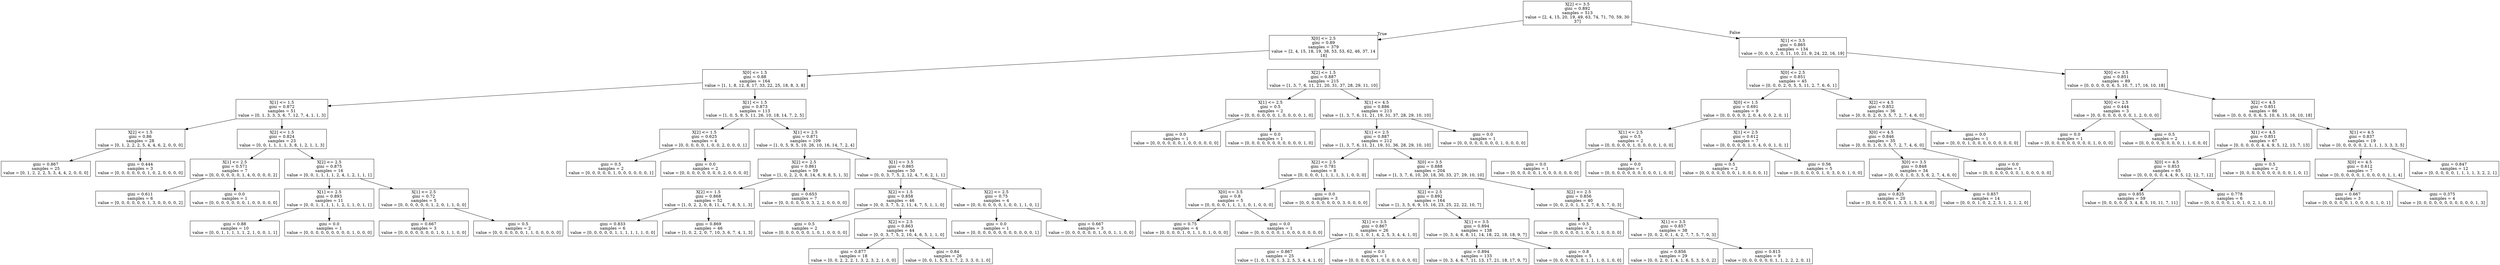 digraph Tree {
node [shape=box] ;
0 [label="X[2] <= 3.5\ngini = 0.892\nsamples = 513\nvalue = [2, 4, 15, 20, 19, 49, 63, 74, 71, 70, 59, 30\n37]"] ;
1 [label="X[0] <= 2.5\ngini = 0.89\nsamples = 379\nvalue = [2, 4, 15, 18, 19, 38, 53, 53, 62, 46, 37, 14\n18]"] ;
0 -> 1 [labeldistance=2.5, labelangle=45, headlabel="True"] ;
2 [label="X[0] <= 1.5\ngini = 0.88\nsamples = 164\nvalue = [1, 1, 8, 12, 8, 17, 33, 22, 25, 18, 8, 3, 8]"] ;
1 -> 2 ;
3 [label="X[1] <= 1.5\ngini = 0.872\nsamples = 51\nvalue = [0, 1, 3, 3, 3, 6, 7, 12, 7, 4, 1, 1, 3]"] ;
2 -> 3 ;
4 [label="X[2] <= 1.5\ngini = 0.86\nsamples = 28\nvalue = [0, 1, 2, 2, 2, 5, 4, 4, 6, 2, 0, 0, 0]"] ;
3 -> 4 ;
5 [label="gini = 0.867\nsamples = 25\nvalue = [0, 1, 2, 2, 2, 5, 3, 4, 4, 2, 0, 0, 0]"] ;
4 -> 5 ;
6 [label="gini = 0.444\nsamples = 3\nvalue = [0, 0, 0, 0, 0, 0, 1, 0, 2, 0, 0, 0, 0]"] ;
4 -> 6 ;
7 [label="X[2] <= 1.5\ngini = 0.824\nsamples = 23\nvalue = [0, 0, 1, 1, 1, 1, 3, 8, 1, 2, 1, 1, 3]"] ;
3 -> 7 ;
8 [label="X[1] <= 2.5\ngini = 0.571\nsamples = 7\nvalue = [0, 0, 0, 0, 0, 0, 1, 4, 0, 0, 0, 0, 2]"] ;
7 -> 8 ;
9 [label="gini = 0.611\nsamples = 6\nvalue = [0, 0, 0, 0, 0, 0, 1, 3, 0, 0, 0, 0, 2]"] ;
8 -> 9 ;
10 [label="gini = 0.0\nsamples = 1\nvalue = [0, 0, 0, 0, 0, 0, 0, 1, 0, 0, 0, 0, 0]"] ;
8 -> 10 ;
11 [label="X[2] <= 2.5\ngini = 0.875\nsamples = 16\nvalue = [0, 0, 1, 1, 1, 1, 2, 4, 1, 2, 1, 1, 1]"] ;
7 -> 11 ;
12 [label="X[1] <= 2.5\ngini = 0.893\nsamples = 11\nvalue = [0, 0, 1, 1, 1, 1, 1, 2, 1, 1, 0, 1, 1]"] ;
11 -> 12 ;
13 [label="gini = 0.88\nsamples = 10\nvalue = [0, 0, 1, 1, 1, 1, 1, 2, 1, 0, 0, 1, 1]"] ;
12 -> 13 ;
14 [label="gini = 0.0\nsamples = 1\nvalue = [0, 0, 0, 0, 0, 0, 0, 0, 0, 1, 0, 0, 0]"] ;
12 -> 14 ;
15 [label="X[1] <= 2.5\ngini = 0.72\nsamples = 5\nvalue = [0, 0, 0, 0, 0, 0, 1, 2, 0, 1, 1, 0, 0]"] ;
11 -> 15 ;
16 [label="gini = 0.667\nsamples = 3\nvalue = [0, 0, 0, 0, 0, 0, 0, 1, 0, 1, 1, 0, 0]"] ;
15 -> 16 ;
17 [label="gini = 0.5\nsamples = 2\nvalue = [0, 0, 0, 0, 0, 0, 1, 1, 0, 0, 0, 0, 0]"] ;
15 -> 17 ;
18 [label="X[1] <= 1.5\ngini = 0.873\nsamples = 113\nvalue = [1, 0, 5, 9, 5, 11, 26, 10, 18, 14, 7, 2, 5]"] ;
2 -> 18 ;
19 [label="X[2] <= 1.5\ngini = 0.625\nsamples = 4\nvalue = [0, 0, 0, 0, 0, 1, 0, 0, 2, 0, 0, 0, 1]"] ;
18 -> 19 ;
20 [label="gini = 0.5\nsamples = 2\nvalue = [0, 0, 0, 0, 0, 1, 0, 0, 0, 0, 0, 0, 1]"] ;
19 -> 20 ;
21 [label="gini = 0.0\nsamples = 2\nvalue = [0, 0, 0, 0, 0, 0, 0, 0, 2, 0, 0, 0, 0]"] ;
19 -> 21 ;
22 [label="X[1] <= 2.5\ngini = 0.871\nsamples = 109\nvalue = [1, 0, 5, 9, 5, 10, 26, 10, 16, 14, 7, 2, 4]"] ;
18 -> 22 ;
23 [label="X[2] <= 2.5\ngini = 0.861\nsamples = 59\nvalue = [1, 0, 2, 2, 0, 8, 14, 6, 9, 8, 5, 1, 3]"] ;
22 -> 23 ;
24 [label="X[2] <= 1.5\ngini = 0.868\nsamples = 52\nvalue = [1, 0, 2, 2, 0, 8, 11, 4, 7, 8, 5, 1, 3]"] ;
23 -> 24 ;
25 [label="gini = 0.833\nsamples = 6\nvalue = [0, 0, 0, 0, 0, 1, 1, 1, 1, 1, 1, 0, 0]"] ;
24 -> 25 ;
26 [label="gini = 0.869\nsamples = 46\nvalue = [1, 0, 2, 2, 0, 7, 10, 3, 6, 7, 4, 1, 3]"] ;
24 -> 26 ;
27 [label="gini = 0.653\nsamples = 7\nvalue = [0, 0, 0, 0, 0, 0, 3, 2, 2, 0, 0, 0, 0]"] ;
23 -> 27 ;
28 [label="X[1] <= 3.5\ngini = 0.865\nsamples = 50\nvalue = [0, 0, 3, 7, 5, 2, 12, 4, 7, 6, 2, 1, 1]"] ;
22 -> 28 ;
29 [label="X[2] <= 1.5\ngini = 0.858\nsamples = 46\nvalue = [0, 0, 3, 7, 5, 2, 11, 4, 7, 5, 1, 1, 0]"] ;
28 -> 29 ;
30 [label="gini = 0.5\nsamples = 2\nvalue = [0, 0, 0, 0, 0, 0, 1, 0, 1, 0, 0, 0, 0]"] ;
29 -> 30 ;
31 [label="X[2] <= 2.5\ngini = 0.863\nsamples = 44\nvalue = [0, 0, 3, 7, 5, 2, 10, 4, 6, 5, 1, 1, 0]"] ;
29 -> 31 ;
32 [label="gini = 0.877\nsamples = 18\nvalue = [0, 0, 2, 2, 2, 1, 3, 2, 3, 2, 1, 0, 0]"] ;
31 -> 32 ;
33 [label="gini = 0.84\nsamples = 26\nvalue = [0, 0, 1, 5, 3, 1, 7, 2, 3, 3, 0, 1, 0]"] ;
31 -> 33 ;
34 [label="X[2] <= 2.5\ngini = 0.75\nsamples = 4\nvalue = [0, 0, 0, 0, 0, 0, 1, 0, 0, 1, 1, 0, 1]"] ;
28 -> 34 ;
35 [label="gini = 0.0\nsamples = 1\nvalue = [0, 0, 0, 0, 0, 0, 0, 0, 0, 0, 0, 0, 1]"] ;
34 -> 35 ;
36 [label="gini = 0.667\nsamples = 3\nvalue = [0, 0, 0, 0, 0, 0, 1, 0, 0, 1, 1, 0, 0]"] ;
34 -> 36 ;
37 [label="X[2] <= 1.5\ngini = 0.887\nsamples = 215\nvalue = [1, 3, 7, 6, 11, 21, 20, 31, 37, 28, 29, 11, 10]"] ;
1 -> 37 ;
38 [label="X[1] <= 2.5\ngini = 0.5\nsamples = 2\nvalue = [0, 0, 0, 0, 0, 0, 1, 0, 0, 0, 0, 1, 0]"] ;
37 -> 38 ;
39 [label="gini = 0.0\nsamples = 1\nvalue = [0, 0, 0, 0, 0, 0, 1, 0, 0, 0, 0, 0, 0]"] ;
38 -> 39 ;
40 [label="gini = 0.0\nsamples = 1\nvalue = [0, 0, 0, 0, 0, 0, 0, 0, 0, 0, 0, 1, 0]"] ;
38 -> 40 ;
41 [label="X[1] <= 4.5\ngini = 0.886\nsamples = 213\nvalue = [1, 3, 7, 6, 11, 21, 19, 31, 37, 28, 29, 10, 10]"] ;
37 -> 41 ;
42 [label="X[1] <= 2.5\ngini = 0.887\nsamples = 212\nvalue = [1, 3, 7, 6, 11, 21, 19, 31, 36, 28, 29, 10, 10]"] ;
41 -> 42 ;
43 [label="X[2] <= 2.5\ngini = 0.781\nsamples = 8\nvalue = [0, 0, 0, 0, 1, 1, 1, 1, 3, 1, 0, 0, 0]"] ;
42 -> 43 ;
44 [label="X[0] <= 3.5\ngini = 0.8\nsamples = 5\nvalue = [0, 0, 0, 0, 1, 1, 1, 1, 0, 1, 0, 0, 0]"] ;
43 -> 44 ;
45 [label="gini = 0.75\nsamples = 4\nvalue = [0, 0, 0, 0, 1, 0, 1, 1, 0, 1, 0, 0, 0]"] ;
44 -> 45 ;
46 [label="gini = 0.0\nsamples = 1\nvalue = [0, 0, 0, 0, 0, 1, 0, 0, 0, 0, 0, 0, 0]"] ;
44 -> 46 ;
47 [label="gini = 0.0\nsamples = 3\nvalue = [0, 0, 0, 0, 0, 0, 0, 0, 3, 0, 0, 0, 0]"] ;
43 -> 47 ;
48 [label="X[0] <= 3.5\ngini = 0.888\nsamples = 204\nvalue = [1, 3, 7, 6, 10, 20, 18, 30, 33, 27, 29, 10, 10]"] ;
42 -> 48 ;
49 [label="X[2] <= 2.5\ngini = 0.892\nsamples = 164\nvalue = [1, 3, 5, 6, 9, 15, 16, 23, 25, 22, 22, 10, 7]"] ;
48 -> 49 ;
50 [label="X[1] <= 3.5\ngini = 0.867\nsamples = 26\nvalue = [1, 0, 1, 0, 1, 4, 2, 5, 3, 4, 4, 1, 0]"] ;
49 -> 50 ;
51 [label="gini = 0.867\nsamples = 25\nvalue = [1, 0, 1, 0, 1, 3, 2, 5, 3, 4, 4, 1, 0]"] ;
50 -> 51 ;
52 [label="gini = 0.0\nsamples = 1\nvalue = [0, 0, 0, 0, 0, 1, 0, 0, 0, 0, 0, 0, 0]"] ;
50 -> 52 ;
53 [label="X[1] <= 3.5\ngini = 0.894\nsamples = 138\nvalue = [0, 3, 4, 6, 8, 11, 14, 18, 22, 18, 18, 9, 7]"] ;
49 -> 53 ;
54 [label="gini = 0.894\nsamples = 133\nvalue = [0, 3, 4, 6, 7, 11, 13, 17, 21, 18, 17, 9, 7]"] ;
53 -> 54 ;
55 [label="gini = 0.8\nsamples = 5\nvalue = [0, 0, 0, 0, 1, 0, 1, 1, 1, 0, 1, 0, 0]"] ;
53 -> 55 ;
56 [label="X[2] <= 2.5\ngini = 0.856\nsamples = 40\nvalue = [0, 0, 2, 0, 1, 5, 2, 7, 8, 5, 7, 0, 3]"] ;
48 -> 56 ;
57 [label="gini = 0.5\nsamples = 2\nvalue = [0, 0, 0, 0, 0, 1, 0, 0, 1, 0, 0, 0, 0]"] ;
56 -> 57 ;
58 [label="X[1] <= 3.5\ngini = 0.857\nsamples = 38\nvalue = [0, 0, 2, 0, 1, 4, 2, 7, 7, 5, 7, 0, 3]"] ;
56 -> 58 ;
59 [label="gini = 0.856\nsamples = 29\nvalue = [0, 0, 2, 0, 1, 4, 1, 6, 5, 3, 5, 0, 2]"] ;
58 -> 59 ;
60 [label="gini = 0.815\nsamples = 9\nvalue = [0, 0, 0, 0, 0, 0, 1, 1, 2, 2, 2, 0, 1]"] ;
58 -> 60 ;
61 [label="gini = 0.0\nsamples = 1\nvalue = [0, 0, 0, 0, 0, 0, 0, 0, 1, 0, 0, 0, 0]"] ;
41 -> 61 ;
62 [label="X[1] <= 3.5\ngini = 0.865\nsamples = 134\nvalue = [0, 0, 0, 2, 0, 11, 10, 21, 9, 24, 22, 16, 19]"] ;
0 -> 62 [labeldistance=2.5, labelangle=-45, headlabel="False"] ;
63 [label="X[0] <= 2.5\ngini = 0.851\nsamples = 45\nvalue = [0, 0, 0, 2, 0, 5, 5, 11, 2, 7, 6, 6, 1]"] ;
62 -> 63 ;
64 [label="X[0] <= 1.5\ngini = 0.691\nsamples = 9\nvalue = [0, 0, 0, 0, 0, 2, 0, 4, 0, 0, 2, 0, 1]"] ;
63 -> 64 ;
65 [label="X[1] <= 2.5\ngini = 0.5\nsamples = 2\nvalue = [0, 0, 0, 0, 0, 1, 0, 0, 0, 0, 1, 0, 0]"] ;
64 -> 65 ;
66 [label="gini = 0.0\nsamples = 1\nvalue = [0, 0, 0, 0, 0, 1, 0, 0, 0, 0, 0, 0, 0]"] ;
65 -> 66 ;
67 [label="gini = 0.0\nsamples = 1\nvalue = [0, 0, 0, 0, 0, 0, 0, 0, 0, 0, 1, 0, 0]"] ;
65 -> 67 ;
68 [label="X[1] <= 2.5\ngini = 0.612\nsamples = 7\nvalue = [0, 0, 0, 0, 0, 1, 0, 4, 0, 0, 1, 0, 1]"] ;
64 -> 68 ;
69 [label="gini = 0.5\nsamples = 2\nvalue = [0, 0, 0, 0, 0, 0, 0, 1, 0, 0, 0, 0, 1]"] ;
68 -> 69 ;
70 [label="gini = 0.56\nsamples = 5\nvalue = [0, 0, 0, 0, 0, 1, 0, 3, 0, 0, 1, 0, 0]"] ;
68 -> 70 ;
71 [label="X[2] <= 4.5\ngini = 0.852\nsamples = 36\nvalue = [0, 0, 0, 2, 0, 3, 5, 7, 2, 7, 4, 6, 0]"] ;
63 -> 71 ;
72 [label="X[0] <= 4.5\ngini = 0.846\nsamples = 35\nvalue = [0, 0, 0, 1, 0, 3, 5, 7, 2, 7, 4, 6, 0]"] ;
71 -> 72 ;
73 [label="X[0] <= 3.5\ngini = 0.848\nsamples = 34\nvalue = [0, 0, 0, 1, 0, 3, 5, 6, 2, 7, 4, 6, 0]"] ;
72 -> 73 ;
74 [label="gini = 0.825\nsamples = 20\nvalue = [0, 0, 0, 0, 0, 1, 3, 3, 1, 5, 3, 4, 0]"] ;
73 -> 74 ;
75 [label="gini = 0.857\nsamples = 14\nvalue = [0, 0, 0, 1, 0, 2, 2, 3, 1, 2, 1, 2, 0]"] ;
73 -> 75 ;
76 [label="gini = 0.0\nsamples = 1\nvalue = [0, 0, 0, 0, 0, 0, 0, 1, 0, 0, 0, 0, 0]"] ;
72 -> 76 ;
77 [label="gini = 0.0\nsamples = 1\nvalue = [0, 0, 0, 1, 0, 0, 0, 0, 0, 0, 0, 0, 0]"] ;
71 -> 77 ;
78 [label="X[0] <= 3.5\ngini = 0.851\nsamples = 89\nvalue = [0, 0, 0, 0, 0, 6, 5, 10, 7, 17, 16, 10, 18]"] ;
62 -> 78 ;
79 [label="X[0] <= 2.5\ngini = 0.444\nsamples = 3\nvalue = [0, 0, 0, 0, 0, 0, 0, 0, 1, 2, 0, 0, 0]"] ;
78 -> 79 ;
80 [label="gini = 0.0\nsamples = 1\nvalue = [0, 0, 0, 0, 0, 0, 0, 0, 0, 1, 0, 0, 0]"] ;
79 -> 80 ;
81 [label="gini = 0.5\nsamples = 2\nvalue = [0, 0, 0, 0, 0, 0, 0, 0, 1, 1, 0, 0, 0]"] ;
79 -> 81 ;
82 [label="X[2] <= 4.5\ngini = 0.851\nsamples = 86\nvalue = [0, 0, 0, 0, 0, 6, 5, 10, 6, 15, 16, 10, 18]"] ;
78 -> 82 ;
83 [label="X[1] <= 4.5\ngini = 0.851\nsamples = 67\nvalue = [0, 0, 0, 0, 0, 4, 4, 9, 5, 12, 13, 7, 13]"] ;
82 -> 83 ;
84 [label="X[0] <= 4.5\ngini = 0.853\nsamples = 65\nvalue = [0, 0, 0, 0, 0, 4, 4, 9, 5, 12, 12, 7, 12]"] ;
83 -> 84 ;
85 [label="gini = 0.855\nsamples = 59\nvalue = [0, 0, 0, 0, 0, 3, 4, 8, 5, 10, 11, 7, 11]"] ;
84 -> 85 ;
86 [label="gini = 0.778\nsamples = 6\nvalue = [0, 0, 0, 0, 0, 1, 0, 1, 0, 2, 1, 0, 1]"] ;
84 -> 86 ;
87 [label="gini = 0.5\nsamples = 2\nvalue = [0, 0, 0, 0, 0, 0, 0, 0, 0, 0, 1, 0, 1]"] ;
83 -> 87 ;
88 [label="X[1] <= 4.5\ngini = 0.837\nsamples = 19\nvalue = [0, 0, 0, 0, 0, 2, 1, 1, 1, 3, 3, 3, 5]"] ;
82 -> 88 ;
89 [label="X[0] <= 4.5\ngini = 0.612\nsamples = 7\nvalue = [0, 0, 0, 0, 0, 1, 0, 0, 0, 0, 1, 1, 4]"] ;
88 -> 89 ;
90 [label="gini = 0.667\nsamples = 3\nvalue = [0, 0, 0, 0, 0, 1, 0, 0, 0, 0, 1, 0, 1]"] ;
89 -> 90 ;
91 [label="gini = 0.375\nsamples = 4\nvalue = [0, 0, 0, 0, 0, 0, 0, 0, 0, 0, 0, 1, 3]"] ;
89 -> 91 ;
92 [label="gini = 0.847\nsamples = 12\nvalue = [0, 0, 0, 0, 0, 1, 1, 1, 1, 3, 2, 2, 1]"] ;
88 -> 92 ;
}